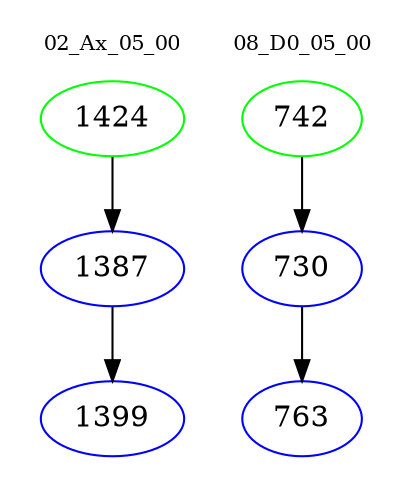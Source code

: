 digraph{
subgraph cluster_0 {
color = white
label = "02_Ax_05_00";
fontsize=10;
T0_1424 [label="1424", color="green"]
T0_1424 -> T0_1387 [color="black"]
T0_1387 [label="1387", color="blue"]
T0_1387 -> T0_1399 [color="black"]
T0_1399 [label="1399", color="blue"]
}
subgraph cluster_1 {
color = white
label = "08_D0_05_00";
fontsize=10;
T1_742 [label="742", color="green"]
T1_742 -> T1_730 [color="black"]
T1_730 [label="730", color="blue"]
T1_730 -> T1_763 [color="black"]
T1_763 [label="763", color="blue"]
}
}
